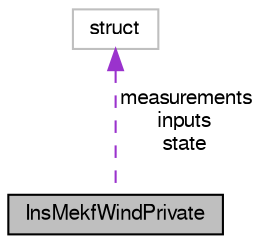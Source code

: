 digraph "InsMekfWindPrivate"
{
  edge [fontname="FreeSans",fontsize="10",labelfontname="FreeSans",labelfontsize="10"];
  node [fontname="FreeSans",fontsize="10",shape=record];
  Node1 [label="InsMekfWindPrivate",height=0.2,width=0.4,color="black", fillcolor="grey75", style="filled", fontcolor="black"];
  Node2 -> Node1 [dir="back",color="darkorchid3",fontsize="10",style="dashed",label=" measurements\ninputs\nstate" ,fontname="FreeSans"];
  Node2 [label="struct",height=0.2,width=0.4,color="grey75", fillcolor="white", style="filled"];
}
